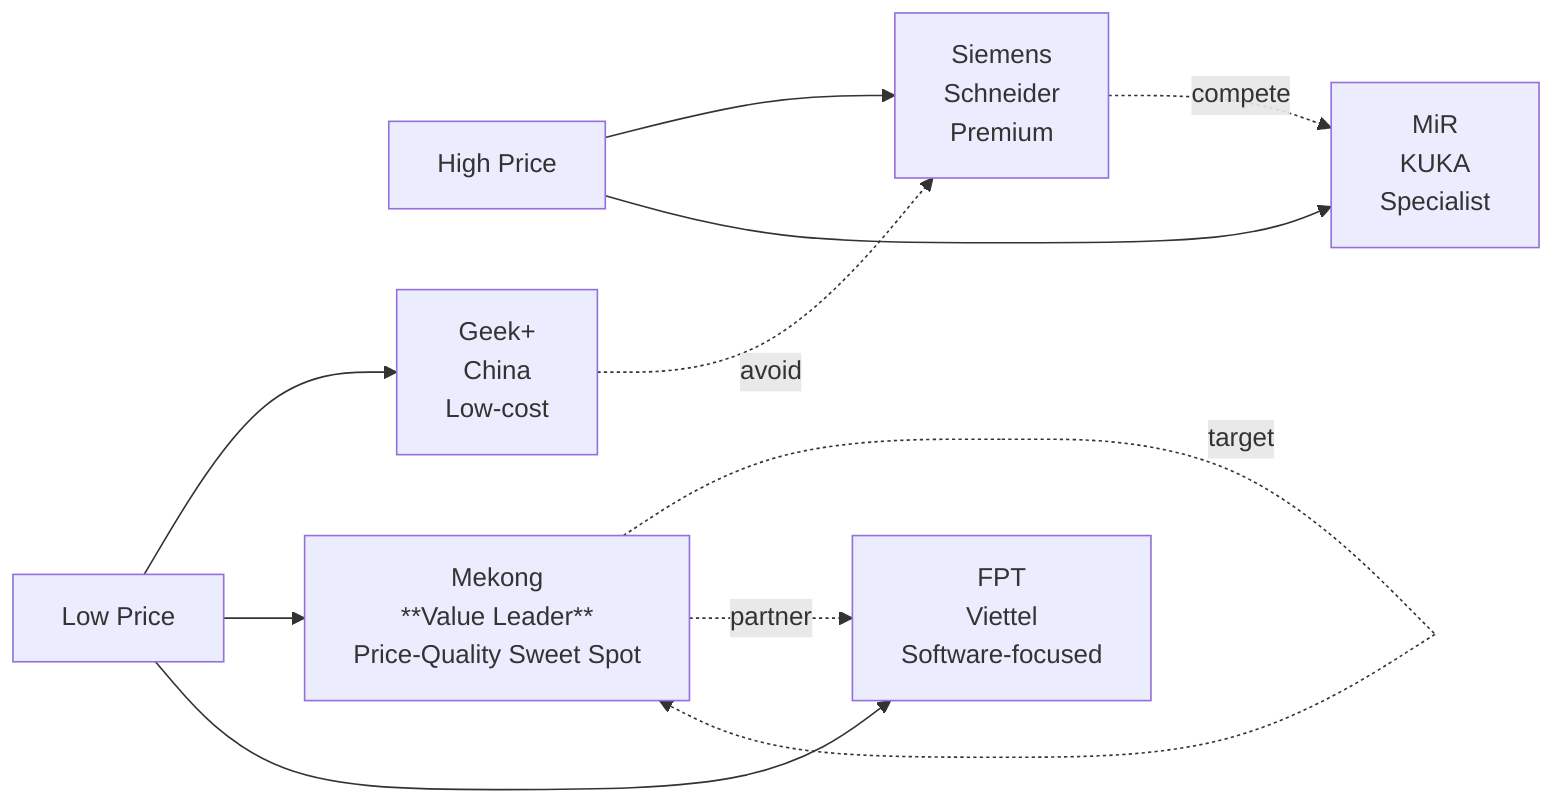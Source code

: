 graph LR
A[High Price] --> B[Siemens<br/>Schneider<br/>Premium]
A --> C[MiR<br/>KUKA<br/>Specialist]
D[Low Price] --> E[Geek+<br/>China<br/>Low-cost]
D --> F[Mekong<br/>**Value Leader**<br/>Price-Quality Sweet Spot]
D --> G[FPT<br/>Viettel<br/>Software-focused]
B -.compete.-> C
E -.->|avoid| B
F -.->|target| F
F -.->|partner| G